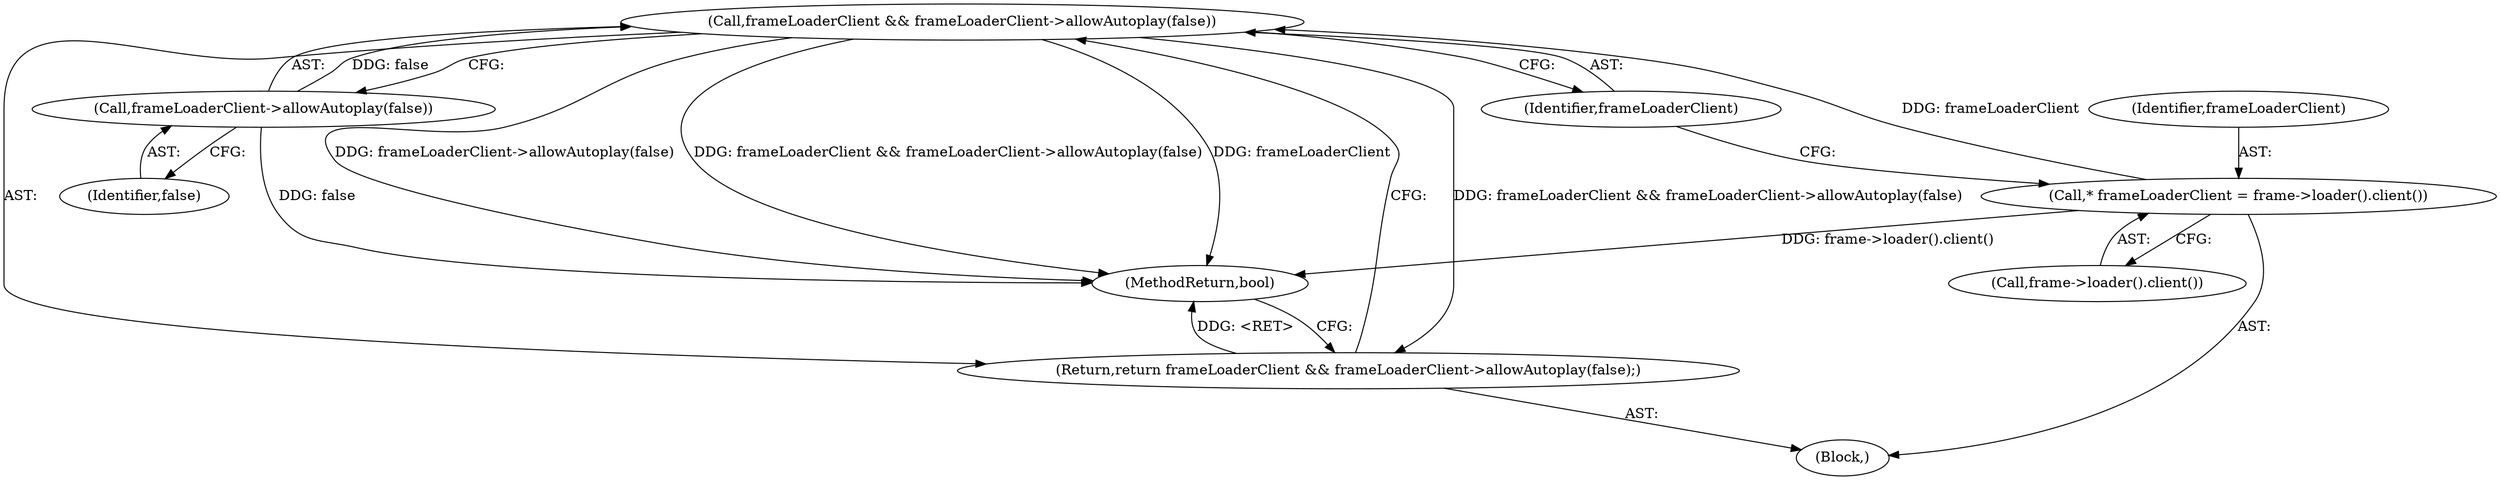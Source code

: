 digraph "0_Chrome_faaa2fd0a05f1622d9a8806da118d4f3b602e707_0@pointer" {
"1000116" [label="(Call,frameLoaderClient && frameLoaderClient->allowAutoplay(false))"];
"1000112" [label="(Call,* frameLoaderClient = frame->loader().client())"];
"1000118" [label="(Call,frameLoaderClient->allowAutoplay(false))"];
"1000115" [label="(Return,return frameLoaderClient && frameLoaderClient->allowAutoplay(false);)"];
"1000115" [label="(Return,return frameLoaderClient && frameLoaderClient->allowAutoplay(false);)"];
"1000117" [label="(Identifier,frameLoaderClient)"];
"1000114" [label="(Call,frame->loader().client())"];
"1000112" [label="(Call,* frameLoaderClient = frame->loader().client())"];
"1000113" [label="(Identifier,frameLoaderClient)"];
"1000120" [label="(MethodReturn,bool)"];
"1000101" [label="(Block,)"];
"1000118" [label="(Call,frameLoaderClient->allowAutoplay(false))"];
"1000119" [label="(Identifier,false)"];
"1000116" [label="(Call,frameLoaderClient && frameLoaderClient->allowAutoplay(false))"];
"1000116" -> "1000115"  [label="AST: "];
"1000116" -> "1000117"  [label="CFG: "];
"1000116" -> "1000118"  [label="CFG: "];
"1000117" -> "1000116"  [label="AST: "];
"1000118" -> "1000116"  [label="AST: "];
"1000115" -> "1000116"  [label="CFG: "];
"1000116" -> "1000120"  [label="DDG: frameLoaderClient"];
"1000116" -> "1000120"  [label="DDG: frameLoaderClient->allowAutoplay(false)"];
"1000116" -> "1000120"  [label="DDG: frameLoaderClient && frameLoaderClient->allowAutoplay(false)"];
"1000116" -> "1000115"  [label="DDG: frameLoaderClient && frameLoaderClient->allowAutoplay(false)"];
"1000112" -> "1000116"  [label="DDG: frameLoaderClient"];
"1000118" -> "1000116"  [label="DDG: false"];
"1000112" -> "1000101"  [label="AST: "];
"1000112" -> "1000114"  [label="CFG: "];
"1000113" -> "1000112"  [label="AST: "];
"1000114" -> "1000112"  [label="AST: "];
"1000117" -> "1000112"  [label="CFG: "];
"1000112" -> "1000120"  [label="DDG: frame->loader().client()"];
"1000118" -> "1000119"  [label="CFG: "];
"1000119" -> "1000118"  [label="AST: "];
"1000118" -> "1000120"  [label="DDG: false"];
"1000115" -> "1000101"  [label="AST: "];
"1000120" -> "1000115"  [label="CFG: "];
"1000115" -> "1000120"  [label="DDG: <RET>"];
}
